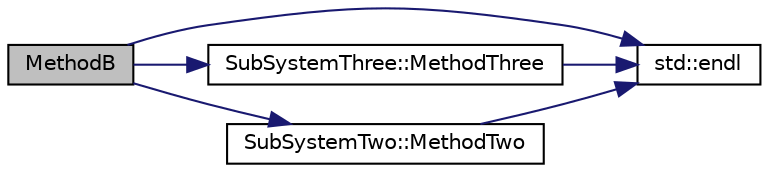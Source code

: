 digraph "MethodB"
{
 // INTERACTIVE_SVG=YES
 // LATEX_PDF_SIZE
  bgcolor="transparent";
  edge [fontname="Helvetica",fontsize="10",labelfontname="Helvetica",labelfontsize="10"];
  node [fontname="Helvetica",fontsize="10",shape=record];
  rankdir="LR";
  Node1 [label="MethodB",height=0.2,width=0.4,color="black", fillcolor="grey75", style="filled", fontcolor="black",tooltip=" "];
  Node1 -> Node2 [color="midnightblue",fontsize="10",style="solid",fontname="Helvetica"];
  Node2 [label="std::endl",height=0.2,width=0.4,color="black",URL="/Users/shi-rongliu/html_book_20190607/cppreference-doxygen-web.tag.xml$cpp/io/manip/endl.html#",tooltip=" "];
  Node1 -> Node3 [color="midnightblue",fontsize="10",style="solid",fontname="Helvetica"];
  Node3 [label="SubSystemThree::MethodThree",height=0.2,width=0.4,color="black",URL="$da/d15/classSubSystemThree_ae36a75feb368455bfe67f5a86522fbdf.html#ae36a75feb368455bfe67f5a86522fbdf",tooltip=" "];
  Node3 -> Node2 [color="midnightblue",fontsize="10",style="solid",fontname="Helvetica"];
  Node1 -> Node4 [color="midnightblue",fontsize="10",style="solid",fontname="Helvetica"];
  Node4 [label="SubSystemTwo::MethodTwo",height=0.2,width=0.4,color="black",URL="$d0/d5f/classSubSystemTwo_a084d1867c7a7db6493f141889f541e86.html#a084d1867c7a7db6493f141889f541e86",tooltip=" "];
  Node4 -> Node2 [color="midnightblue",fontsize="10",style="solid",fontname="Helvetica"];
}
